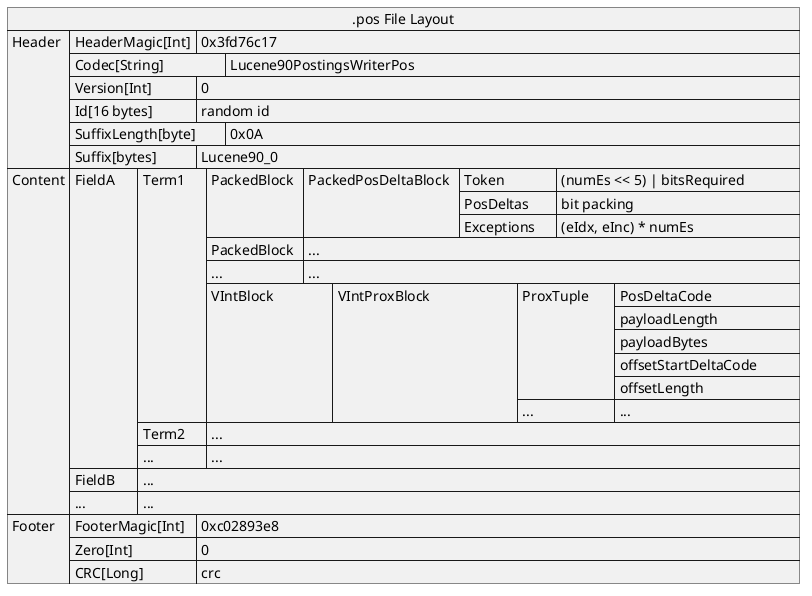 1. .pos文件
    pos文件主要保存term的position信息，对于不满128的payload，offset信息，也保存在pos文件中。

@startuml
json ".pos File Layout" as J {
   "Header":[
      {"HeaderMagic[Int]\t": "0x3fd76c17"},
      {"Codec[String]\t\t": "Lucene90PostingsWriterPos"},
      {"Version[Int]\t\t": "0"},
      {"Id[16 bytes]\t\t": "random id"},
      {"SuffixLength[byte]\t": "0x0A"},
      {"Suffix[bytes]\t\t": "Lucene90_0"}
   ],
   "Content":[
    {"FieldA\t": [
      {"Term1\t": [
         {"PackedBlock\t":[
            {"PackedPosDeltaBlock\t":[
               {"Token\t\t": "(numEs << 5) | bitsRequired"},
               {"PosDeltas\t": "bit packing"},
               {"Exceptions\t": "(eIdx, eInc) * numEs"}
            ]}
         ]},
         {"PackedBlock\t":["..."]},
         {"...\t\t\t":["..."]},
         {"VIntBlock\t\t":[
            {"VIntProxBlock\t\t\t": [
               {"ProxTuple\t":[
                  "PosDeltaCode",
                  "payloadLength",
                  "payloadBytes",
                  "offsetStartDeltaCode\t\t",
                  "offsetLength"
               ]},
               {"...\t\t\t":["..."]}
            ]}
         ]}
      ]},
      {"Term2\t": ["..."]},
      {"...\t\t": ["..."]}
    ]},
    {"FieldB\t":["..."]},
    {"...\t\t":["..."]}
   ],
   "Footer":[
      {"FooterMagic[Int]\t": "0xc02893e8"},
      {"Zero[Int]\t\t\t": "0"},
      {"CRC[Long]\t\t": "crc"}
   ]
}
@enduml
